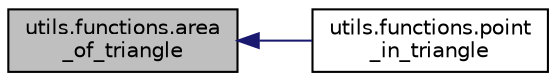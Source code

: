 digraph "utils.functions.area_of_triangle"
{
 // INTERACTIVE_SVG=YES
  edge [fontname="Helvetica",fontsize="10",labelfontname="Helvetica",labelfontsize="10"];
  node [fontname="Helvetica",fontsize="10",shape=record];
  rankdir="LR";
  Node1 [label="utils.functions.area\l_of_triangle",height=0.2,width=0.4,color="black", fillcolor="grey75", style="filled", fontcolor="black"];
  Node1 -> Node2 [dir="back",color="midnightblue",fontsize="10",style="solid",fontname="Helvetica"];
  Node2 [label="utils.functions.point\l_in_triangle",height=0.2,width=0.4,color="black", fillcolor="white", style="filled",URL="$d6/d83/namespaceutils_1_1math__functions.html#acf6e291a67527dc16447991693e6912d"];
}
